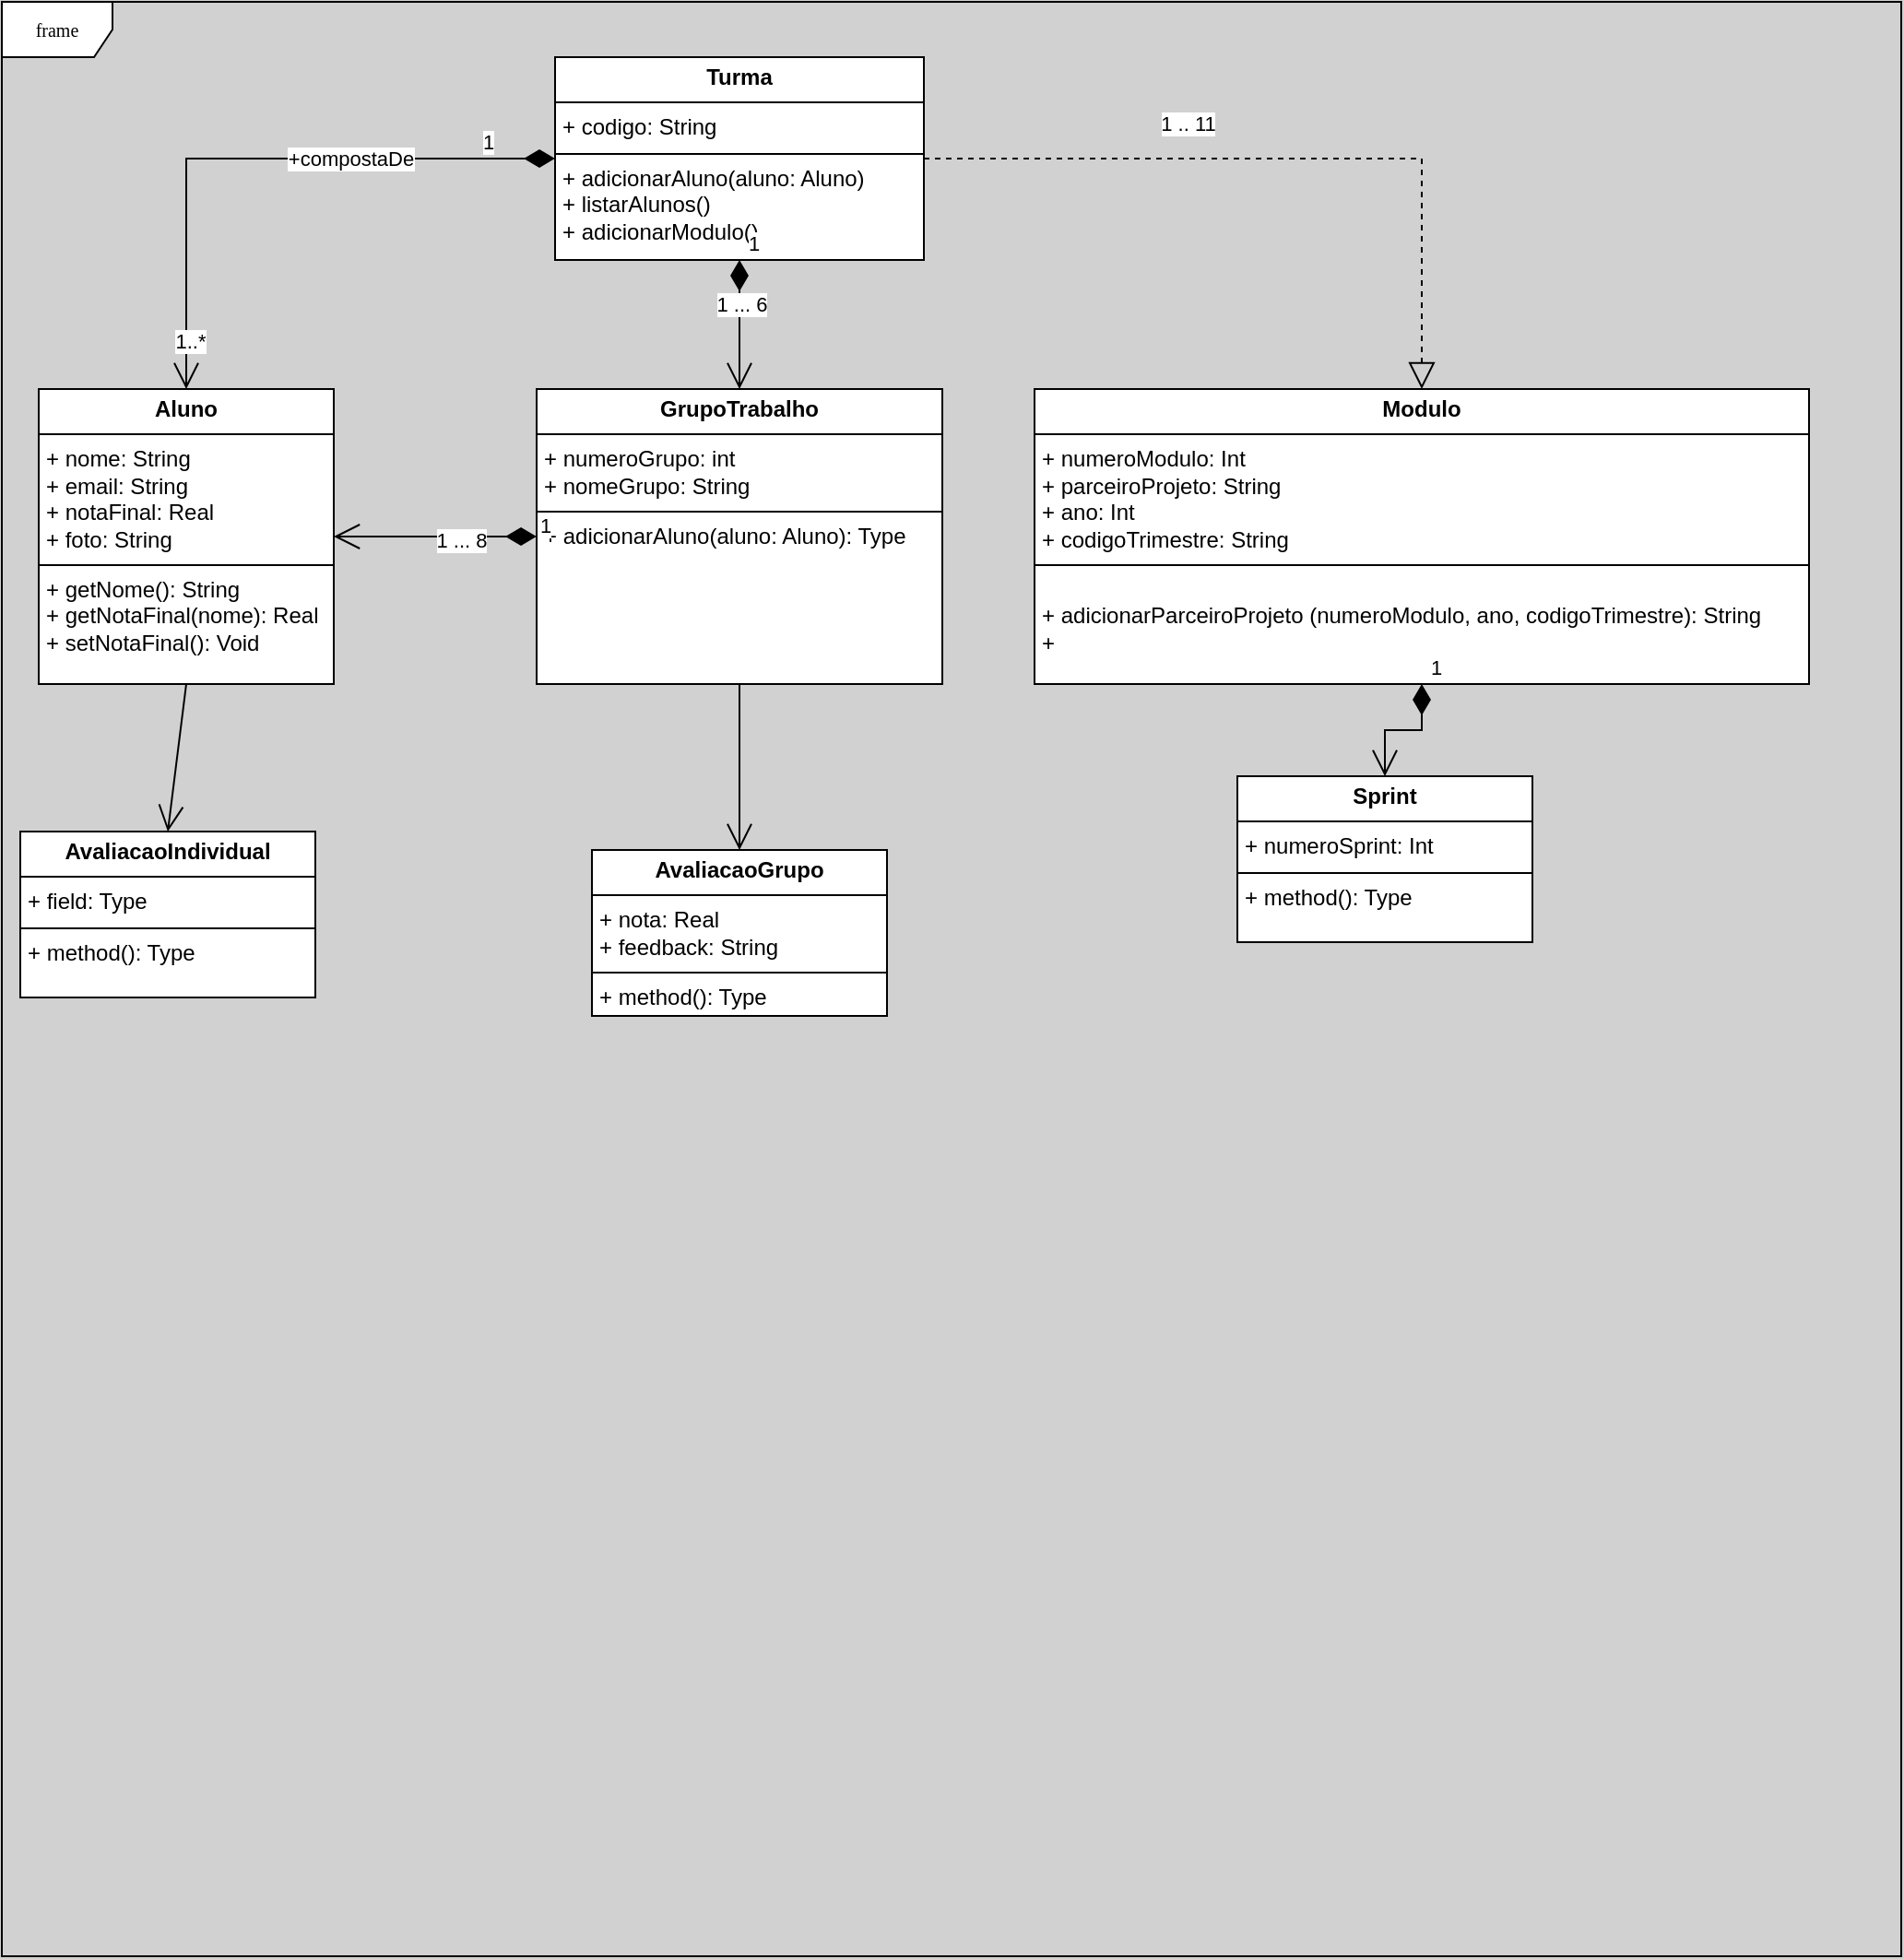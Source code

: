 <mxfile version="26.2.9">
  <diagram name="Page-1" id="c4acf3e9-155e-7222-9cf6-157b1a14988f">
    <mxGraphModel dx="1175" dy="1035" grid="1" gridSize="10" guides="1" tooltips="1" connect="1" arrows="1" fold="1" page="1" pageScale="1" pageWidth="850" pageHeight="1100" background="#D1D1D1" math="0" shadow="0">
      <root>
        <mxCell id="0" />
        <mxCell id="1" parent="0" />
        <mxCell id="17acba5748e5396b-1" value="frame" style="shape=umlFrame;whiteSpace=wrap;html=1;rounded=0;shadow=0;comic=0;labelBackgroundColor=none;strokeWidth=1;fontFamily=Verdana;fontSize=10;align=center;" parent="1" vertex="1">
          <mxGeometry x="30" y="10" width="1030" height="1060" as="geometry" />
        </mxCell>
        <mxCell id="IyVSgGwoeMZlasVPc8n6-1" value="&lt;p style=&quot;margin:0px;margin-top:4px;text-align:center;&quot;&gt;&lt;b&gt;Aluno&lt;/b&gt;&lt;/p&gt;&lt;hr size=&quot;1&quot; style=&quot;border-style:solid;&quot;&gt;&lt;p style=&quot;margin:0px;margin-left:4px;&quot;&gt;+ nome: String&lt;/p&gt;&lt;p style=&quot;margin:0px;margin-left:4px;&quot;&gt;+ email: String&lt;/p&gt;&lt;p style=&quot;margin:0px;margin-left:4px;&quot;&gt;+ notaFinal: Real&lt;/p&gt;&lt;p style=&quot;margin:0px;margin-left:4px;&quot;&gt;+ foto: String&lt;/p&gt;&lt;hr size=&quot;1&quot; style=&quot;border-style:solid;&quot;&gt;&lt;p style=&quot;margin:0px;margin-left:4px;&quot;&gt;+ getNome(): String&lt;/p&gt;&lt;p style=&quot;margin:0px;margin-left:4px;&quot;&gt;+ getNotaFinal(nome): Real&lt;/p&gt;&lt;p style=&quot;margin:0px;margin-left:4px;&quot;&gt;+ setNotaFinal(): Void&lt;/p&gt;" style="verticalAlign=top;align=left;overflow=fill;html=1;whiteSpace=wrap;" vertex="1" parent="1">
          <mxGeometry x="50" y="220" width="160" height="160" as="geometry" />
        </mxCell>
        <mxCell id="IyVSgGwoeMZlasVPc8n6-2" value="&lt;p style=&quot;margin:0px;margin-top:4px;text-align:center;&quot;&gt;&lt;b&gt;Turma&lt;/b&gt;&lt;/p&gt;&lt;hr size=&quot;1&quot; style=&quot;border-style:solid;&quot;&gt;&lt;p style=&quot;margin:0px;margin-left:4px;&quot;&gt;+ codigo: String&lt;/p&gt;&lt;hr size=&quot;1&quot; style=&quot;border-style:solid;&quot;&gt;&lt;p style=&quot;margin:0px;margin-left:4px;&quot;&gt;+ adicionarAluno(aluno: Aluno)&lt;/p&gt;&lt;p style=&quot;margin:0px;margin-left:4px;&quot;&gt;+&amp;nbsp;listarAlunos()&lt;/p&gt;&lt;p style=&quot;margin:0px;margin-left:4px;&quot;&gt;+ adicionarModulo()&lt;/p&gt;" style="verticalAlign=top;align=left;overflow=fill;html=1;whiteSpace=wrap;" vertex="1" parent="1">
          <mxGeometry x="330" y="40" width="200" height="110" as="geometry" />
        </mxCell>
        <mxCell id="IyVSgGwoeMZlasVPc8n6-5" value="1" style="endArrow=open;html=1;endSize=12;startArrow=diamondThin;startSize=14;startFill=1;edgeStyle=orthogonalEdgeStyle;align=left;verticalAlign=bottom;rounded=0;exitX=0;exitY=0.5;exitDx=0;exitDy=0;entryX=0.5;entryY=0;entryDx=0;entryDy=0;" edge="1" parent="1" source="IyVSgGwoeMZlasVPc8n6-2" target="IyVSgGwoeMZlasVPc8n6-1">
          <mxGeometry x="-0.749" relative="1" as="geometry">
            <mxPoint x="320" y="90.0" as="sourcePoint" />
            <mxPoint x="150" y="150" as="targetPoint" />
            <mxPoint as="offset" />
          </mxGeometry>
        </mxCell>
        <mxCell id="IyVSgGwoeMZlasVPc8n6-7" value="+compostaDe" style="edgeLabel;html=1;align=center;verticalAlign=middle;resizable=0;points=[];" vertex="1" connectable="0" parent="IyVSgGwoeMZlasVPc8n6-5">
          <mxGeometry x="-0.502" y="-1" relative="1" as="geometry">
            <mxPoint x="-30" y="1" as="offset" />
          </mxGeometry>
        </mxCell>
        <mxCell id="IyVSgGwoeMZlasVPc8n6-11" value="1..*" style="edgeLabel;html=1;align=center;verticalAlign=middle;resizable=0;points=[];" vertex="1" connectable="0" parent="IyVSgGwoeMZlasVPc8n6-5">
          <mxGeometry x="0.841" y="2" relative="1" as="geometry">
            <mxPoint as="offset" />
          </mxGeometry>
        </mxCell>
        <mxCell id="IyVSgGwoeMZlasVPc8n6-12" value="&lt;p style=&quot;margin:0px;margin-top:4px;text-align:center;&quot;&gt;&lt;b&gt;Modulo&lt;/b&gt;&lt;/p&gt;&lt;hr size=&quot;1&quot; style=&quot;border-style:solid;&quot;&gt;&lt;p style=&quot;margin:0px;margin-left:4px;&quot;&gt;+ numeroModulo: Int&lt;/p&gt;&lt;p style=&quot;margin:0px;margin-left:4px;&quot;&gt;+ parceiroProjeto: String&lt;/p&gt;&lt;p style=&quot;margin:0px;margin-left:4px;&quot;&gt;+ ano: Int&lt;/p&gt;&lt;p style=&quot;margin:0px;margin-left:4px;&quot;&gt;+ codigoTrimestre: String&lt;/p&gt;&lt;hr size=&quot;1&quot; style=&quot;border-style:solid;&quot;&gt;&lt;p style=&quot;margin:0px;margin-left:4px;&quot;&gt;&lt;br&gt;&lt;/p&gt;&lt;p style=&quot;margin:0px;margin-left:4px;&quot;&gt;+ adicionarP&lt;span style=&quot;background-color: transparent; color: light-dark(rgb(0, 0, 0), rgb(255, 255, 255));&quot;&gt;arceiroProjeto (&lt;/span&gt;numeroModulo&lt;span style=&quot;background-color: transparent; color: light-dark(rgb(0, 0, 0), rgb(255, 255, 255));&quot;&gt;, ano, codigoTrimestre): String&lt;/span&gt;&lt;/p&gt;&lt;p style=&quot;margin:0px;margin-left:4px;&quot;&gt;&lt;span style=&quot;background-color: transparent; color: light-dark(rgb(0, 0, 0), rgb(255, 255, 255));&quot;&gt;+&amp;nbsp;&lt;/span&gt;&lt;/p&gt;" style="verticalAlign=top;align=left;overflow=fill;html=1;whiteSpace=wrap;" vertex="1" parent="1">
          <mxGeometry x="590" y="220" width="420" height="160" as="geometry" />
        </mxCell>
        <mxCell id="IyVSgGwoeMZlasVPc8n6-13" value="" style="endArrow=block;dashed=1;endFill=0;endSize=12;html=1;rounded=0;exitX=1;exitY=0.5;exitDx=0;exitDy=0;" edge="1" parent="1" source="IyVSgGwoeMZlasVPc8n6-2" target="IyVSgGwoeMZlasVPc8n6-12">
          <mxGeometry width="160" relative="1" as="geometry">
            <mxPoint x="340" y="350" as="sourcePoint" />
            <mxPoint x="500" y="350" as="targetPoint" />
            <Array as="points">
              <mxPoint x="800" y="95" />
            </Array>
          </mxGeometry>
        </mxCell>
        <mxCell id="IyVSgGwoeMZlasVPc8n6-14" value="1 .. 11" style="edgeLabel;html=1;align=center;verticalAlign=middle;resizable=0;points=[];" vertex="1" connectable="0" parent="IyVSgGwoeMZlasVPc8n6-13">
          <mxGeometry x="-0.276" y="1" relative="1" as="geometry">
            <mxPoint y="-18" as="offset" />
          </mxGeometry>
        </mxCell>
        <mxCell id="IyVSgGwoeMZlasVPc8n6-15" value="&lt;p style=&quot;margin:0px;margin-top:4px;text-align:center;&quot;&gt;&lt;b&gt;GrupoTrabalho&lt;/b&gt;&lt;/p&gt;&lt;hr size=&quot;1&quot; style=&quot;border-style:solid;&quot;&gt;&lt;p style=&quot;margin:0px;margin-left:4px;&quot;&gt;+ numeroGrupo: int&lt;/p&gt;&lt;p style=&quot;margin:0px;margin-left:4px;&quot;&gt;+ nomeGrupo: String&lt;/p&gt;&lt;hr size=&quot;1&quot; style=&quot;border-style:solid;&quot;&gt;&lt;p style=&quot;margin:0px;margin-left:4px;&quot;&gt;+ adicionarAluno(aluno: Aluno): Type&lt;/p&gt;" style="verticalAlign=top;align=left;overflow=fill;html=1;whiteSpace=wrap;" vertex="1" parent="1">
          <mxGeometry x="320" y="220" width="220" height="160" as="geometry" />
        </mxCell>
        <mxCell id="IyVSgGwoeMZlasVPc8n6-17" value="1" style="endArrow=open;html=1;endSize=12;startArrow=diamondThin;startSize=14;startFill=1;edgeStyle=orthogonalEdgeStyle;align=left;verticalAlign=bottom;rounded=0;exitX=0;exitY=0.5;exitDx=0;exitDy=0;" edge="1" parent="1" source="IyVSgGwoeMZlasVPc8n6-15" target="IyVSgGwoeMZlasVPc8n6-1">
          <mxGeometry x="-1" y="3" relative="1" as="geometry">
            <mxPoint x="460" y="350" as="sourcePoint" />
            <mxPoint x="620" y="350" as="targetPoint" />
          </mxGeometry>
        </mxCell>
        <mxCell id="IyVSgGwoeMZlasVPc8n6-22" value="1 ... 8" style="edgeLabel;html=1;align=center;verticalAlign=middle;resizable=0;points=[];" vertex="1" connectable="0" parent="IyVSgGwoeMZlasVPc8n6-17">
          <mxGeometry x="-0.242" y="2" relative="1" as="geometry">
            <mxPoint as="offset" />
          </mxGeometry>
        </mxCell>
        <mxCell id="IyVSgGwoeMZlasVPc8n6-20" value="1" style="endArrow=open;html=1;endSize=12;startArrow=diamondThin;startSize=14;startFill=1;edgeStyle=orthogonalEdgeStyle;align=left;verticalAlign=bottom;rounded=0;exitX=0.5;exitY=1;exitDx=0;exitDy=0;entryX=0.5;entryY=0;entryDx=0;entryDy=0;" edge="1" parent="1" source="IyVSgGwoeMZlasVPc8n6-2" target="IyVSgGwoeMZlasVPc8n6-15">
          <mxGeometry x="-1" y="3" relative="1" as="geometry">
            <mxPoint x="450" y="369.94" as="sourcePoint" />
            <mxPoint x="440" y="240" as="targetPoint" />
            <Array as="points">
              <mxPoint x="430" y="200" />
              <mxPoint x="430" y="200" />
            </Array>
          </mxGeometry>
        </mxCell>
        <mxCell id="IyVSgGwoeMZlasVPc8n6-21" value="1 ... 6" style="edgeLabel;html=1;align=center;verticalAlign=middle;resizable=0;points=[];" vertex="1" connectable="0" parent="IyVSgGwoeMZlasVPc8n6-20">
          <mxGeometry x="-0.346" y="1" relative="1" as="geometry">
            <mxPoint y="1" as="offset" />
          </mxGeometry>
        </mxCell>
        <mxCell id="IyVSgGwoeMZlasVPc8n6-27" value="&lt;p style=&quot;margin:0px;margin-top:4px;text-align:center;&quot;&gt;&lt;b&gt;AvaliacaoIndividual&lt;/b&gt;&lt;/p&gt;&lt;hr size=&quot;1&quot; style=&quot;border-style:solid;&quot;&gt;&lt;p style=&quot;margin:0px;margin-left:4px;&quot;&gt;+ field: Type&lt;/p&gt;&lt;hr size=&quot;1&quot; style=&quot;border-style:solid;&quot;&gt;&lt;p style=&quot;margin:0px;margin-left:4px;&quot;&gt;+ method(): Type&lt;/p&gt;" style="verticalAlign=top;align=left;overflow=fill;html=1;whiteSpace=wrap;" vertex="1" parent="1">
          <mxGeometry x="40" y="460" width="160" height="90" as="geometry" />
        </mxCell>
        <mxCell id="IyVSgGwoeMZlasVPc8n6-28" value="&lt;p style=&quot;margin:0px;margin-top:4px;text-align:center;&quot;&gt;&lt;b&gt;AvaliacaoGrupo&lt;/b&gt;&lt;/p&gt;&lt;hr size=&quot;1&quot; style=&quot;border-style:solid;&quot;&gt;&lt;p style=&quot;margin:0px;margin-left:4px;&quot;&gt;+ nota: Real&lt;/p&gt;&lt;p style=&quot;margin:0px;margin-left:4px;&quot;&gt;+ feedback: String&lt;/p&gt;&lt;hr size=&quot;1&quot; style=&quot;border-style:solid;&quot;&gt;&lt;p style=&quot;margin:0px;margin-left:4px;&quot;&gt;+ method(): Type&lt;/p&gt;" style="verticalAlign=top;align=left;overflow=fill;html=1;whiteSpace=wrap;" vertex="1" parent="1">
          <mxGeometry x="350" y="470" width="160" height="90" as="geometry" />
        </mxCell>
        <mxCell id="IyVSgGwoeMZlasVPc8n6-29" value="&lt;p style=&quot;margin:0px;margin-top:4px;text-align:center;&quot;&gt;&lt;b&gt;Sprint&lt;/b&gt;&lt;/p&gt;&lt;hr size=&quot;1&quot; style=&quot;border-style:solid;&quot;&gt;&lt;p style=&quot;margin:0px;margin-left:4px;&quot;&gt;+ numeroSprint: Int&lt;/p&gt;&lt;hr size=&quot;1&quot; style=&quot;border-style:solid;&quot;&gt;&lt;p style=&quot;margin:0px;margin-left:4px;&quot;&gt;+ method(): Type&lt;/p&gt;" style="verticalAlign=top;align=left;overflow=fill;html=1;whiteSpace=wrap;" vertex="1" parent="1">
          <mxGeometry x="700" y="430" width="160" height="90" as="geometry" />
        </mxCell>
        <mxCell id="IyVSgGwoeMZlasVPc8n6-30" value="" style="endArrow=open;endFill=1;endSize=12;html=1;rounded=0;exitX=0.5;exitY=1;exitDx=0;exitDy=0;entryX=0.5;entryY=0;entryDx=0;entryDy=0;" edge="1" parent="1" source="IyVSgGwoeMZlasVPc8n6-15" target="IyVSgGwoeMZlasVPc8n6-28">
          <mxGeometry width="160" relative="1" as="geometry">
            <mxPoint x="380" y="430" as="sourcePoint" />
            <mxPoint x="540" y="430" as="targetPoint" />
          </mxGeometry>
        </mxCell>
        <mxCell id="IyVSgGwoeMZlasVPc8n6-31" value="1" style="endArrow=open;html=1;endSize=12;startArrow=diamondThin;startSize=14;startFill=1;edgeStyle=orthogonalEdgeStyle;align=left;verticalAlign=bottom;rounded=0;exitX=0.5;exitY=1;exitDx=0;exitDy=0;" edge="1" parent="1" source="IyVSgGwoeMZlasVPc8n6-12" target="IyVSgGwoeMZlasVPc8n6-29">
          <mxGeometry x="-1" y="3" relative="1" as="geometry">
            <mxPoint x="380" y="430" as="sourcePoint" />
            <mxPoint x="540" y="430" as="targetPoint" />
          </mxGeometry>
        </mxCell>
        <mxCell id="IyVSgGwoeMZlasVPc8n6-32" value="" style="endArrow=open;endFill=1;endSize=12;html=1;rounded=0;exitX=0.5;exitY=1;exitDx=0;exitDy=0;entryX=0.5;entryY=0;entryDx=0;entryDy=0;" edge="1" parent="1" source="IyVSgGwoeMZlasVPc8n6-1" target="IyVSgGwoeMZlasVPc8n6-27">
          <mxGeometry width="160" relative="1" as="geometry">
            <mxPoint x="380" y="430" as="sourcePoint" />
            <mxPoint x="540" y="430" as="targetPoint" />
          </mxGeometry>
        </mxCell>
      </root>
    </mxGraphModel>
  </diagram>
</mxfile>

